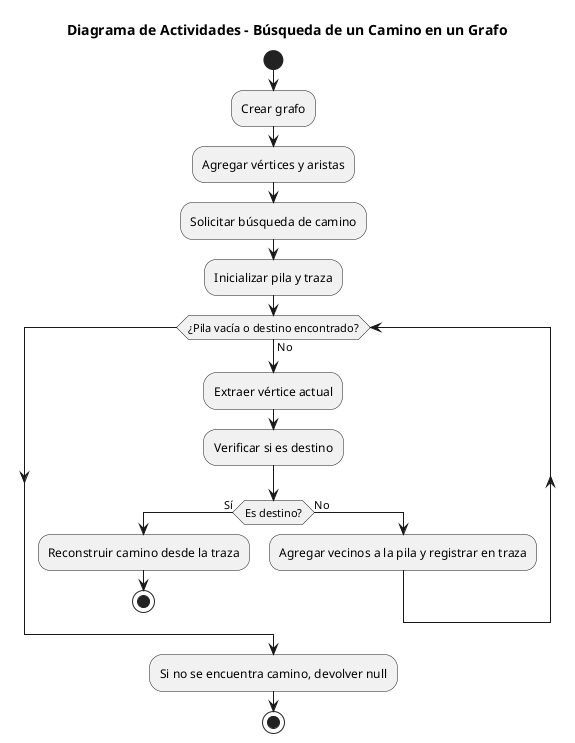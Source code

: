 @startuml

title Diagrama de Actividades - Búsqueda de un Camino en un Grafo

start

:Crear grafo;
:Agregar vértices y aristas;
:Solicitar búsqueda de camino;
:Inicializar pila y traza;
while (¿Pila vacía o destino encontrado?) is (No)
    :Extraer vértice actual;
    :Verificar si es destino;
    if (Es destino?) then (Sí)
        :Reconstruir camino desde la traza;
        stop
    else (No)
        :Agregar vecinos a la pila y registrar en traza;
    endif
endwhile
:Si no se encuentra camino, devolver null;
stop

@enduml
